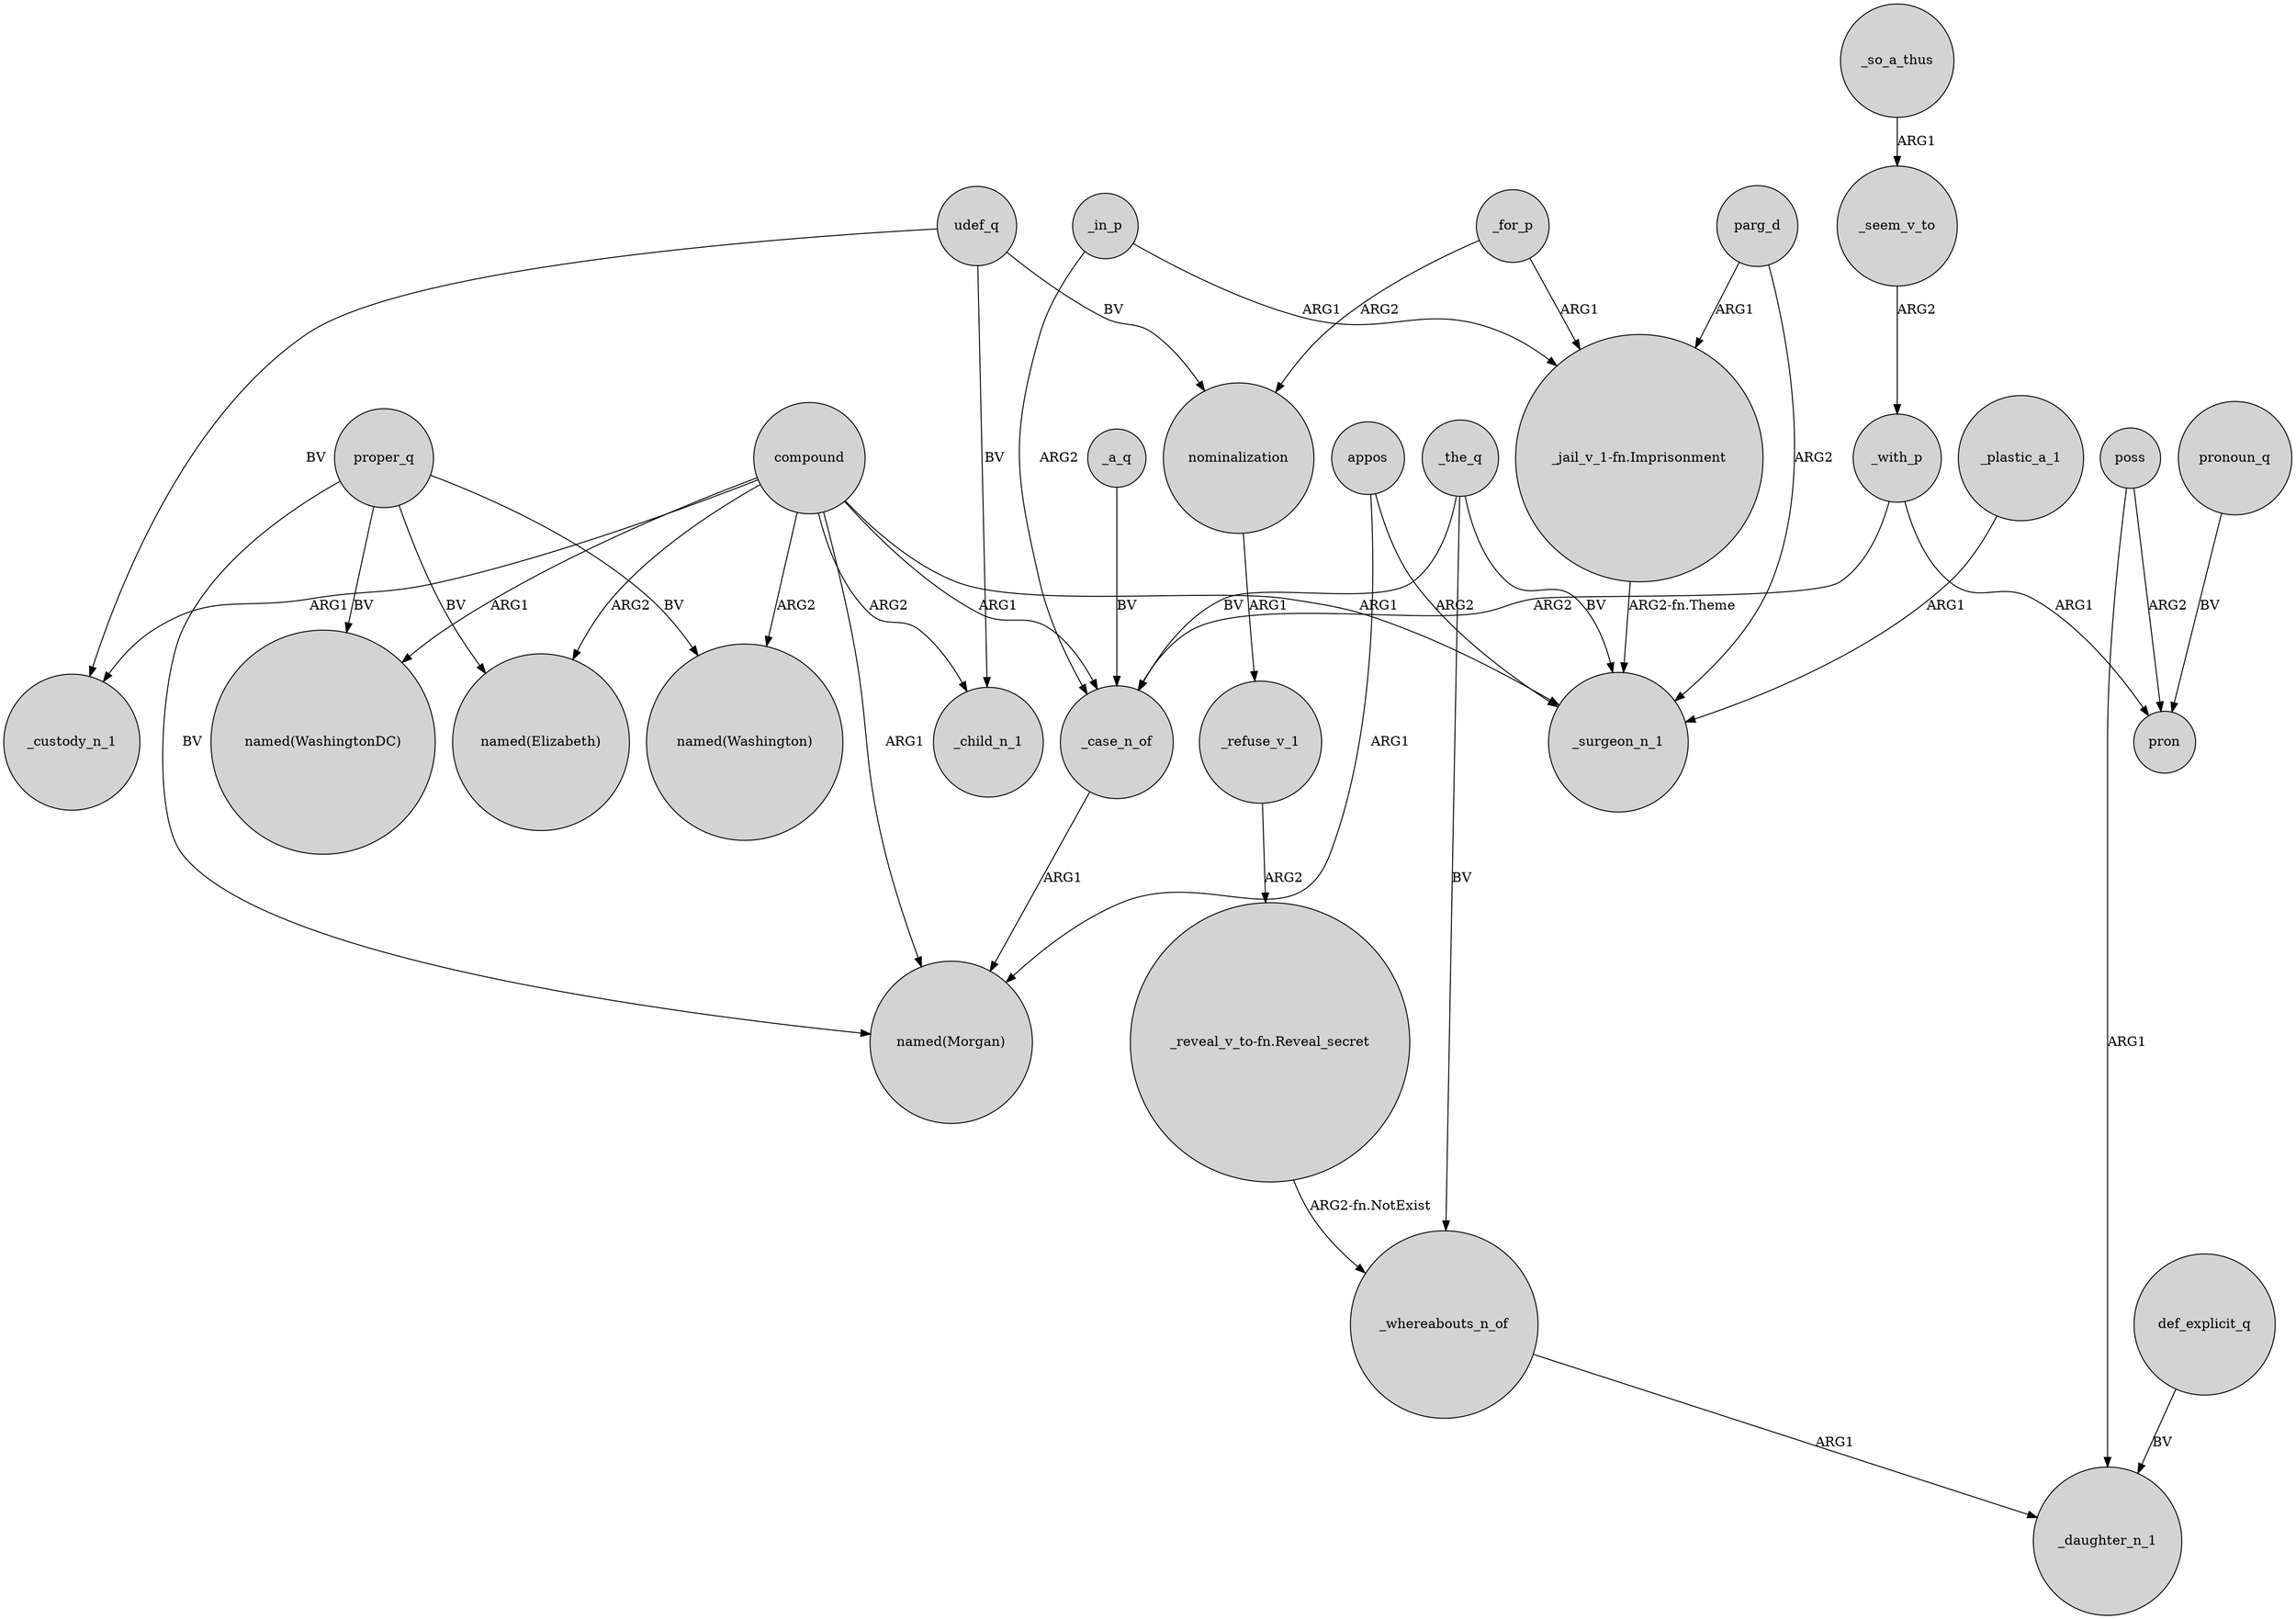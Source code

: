 digraph {
	node [shape=circle style=filled]
	appos -> "named(Morgan)" [label=ARG1]
	udef_q -> _child_n_1 [label=BV]
	poss -> pron [label=ARG2]
	proper_q -> "named(Elizabeth)" [label=BV]
	_refuse_v_1 -> "_reveal_v_to-fn.Reveal_secret" [label=ARG2]
	_the_q -> _surgeon_n_1 [label=BV]
	_a_q -> _case_n_of [label=BV]
	_the_q -> _case_n_of [label=BV]
	_plastic_a_1 -> _surgeon_n_1 [label=ARG1]
	parg_d -> _surgeon_n_1 [label=ARG2]
	_whereabouts_n_of -> _daughter_n_1 [label=ARG1]
	proper_q -> "named(Morgan)" [label=BV]
	compound -> "named(WashingtonDC)" [label=ARG1]
	_for_p -> nominalization [label=ARG2]
	"_jail_v_1-fn.Imprisonment" -> _surgeon_n_1 [label="ARG2-fn.Theme"]
	proper_q -> "named(WashingtonDC)" [label=BV]
	parg_d -> "_jail_v_1-fn.Imprisonment" [label=ARG1]
	poss -> _daughter_n_1 [label=ARG1]
	_the_q -> _whereabouts_n_of [label=BV]
	_with_p -> pron [label=ARG1]
	proper_q -> "named(Washington)" [label=BV]
	nominalization -> _refuse_v_1 [label=ARG1]
	appos -> _surgeon_n_1 [label=ARG2]
	pronoun_q -> pron [label=BV]
	compound -> _custody_n_1 [label=ARG1]
	compound -> _case_n_of [label=ARG1]
	compound -> "named(Elizabeth)" [label=ARG2]
	_in_p -> "_jail_v_1-fn.Imprisonment" [label=ARG1]
	_with_p -> _case_n_of [label=ARG2]
	udef_q -> _custody_n_1 [label=BV]
	"_reveal_v_to-fn.Reveal_secret" -> _whereabouts_n_of [label="ARG2-fn.NotExist"]
	udef_q -> nominalization [label=BV]
	compound -> _surgeon_n_1 [label=ARG1]
	compound -> "named(Morgan)" [label=ARG1]
	_in_p -> _case_n_of [label=ARG2]
	compound -> _child_n_1 [label=ARG2]
	compound -> "named(Washington)" [label=ARG2]
	_so_a_thus -> _seem_v_to [label=ARG1]
	def_explicit_q -> _daughter_n_1 [label=BV]
	_seem_v_to -> _with_p [label=ARG2]
	_for_p -> "_jail_v_1-fn.Imprisonment" [label=ARG1]
	_case_n_of -> "named(Morgan)" [label=ARG1]
}
